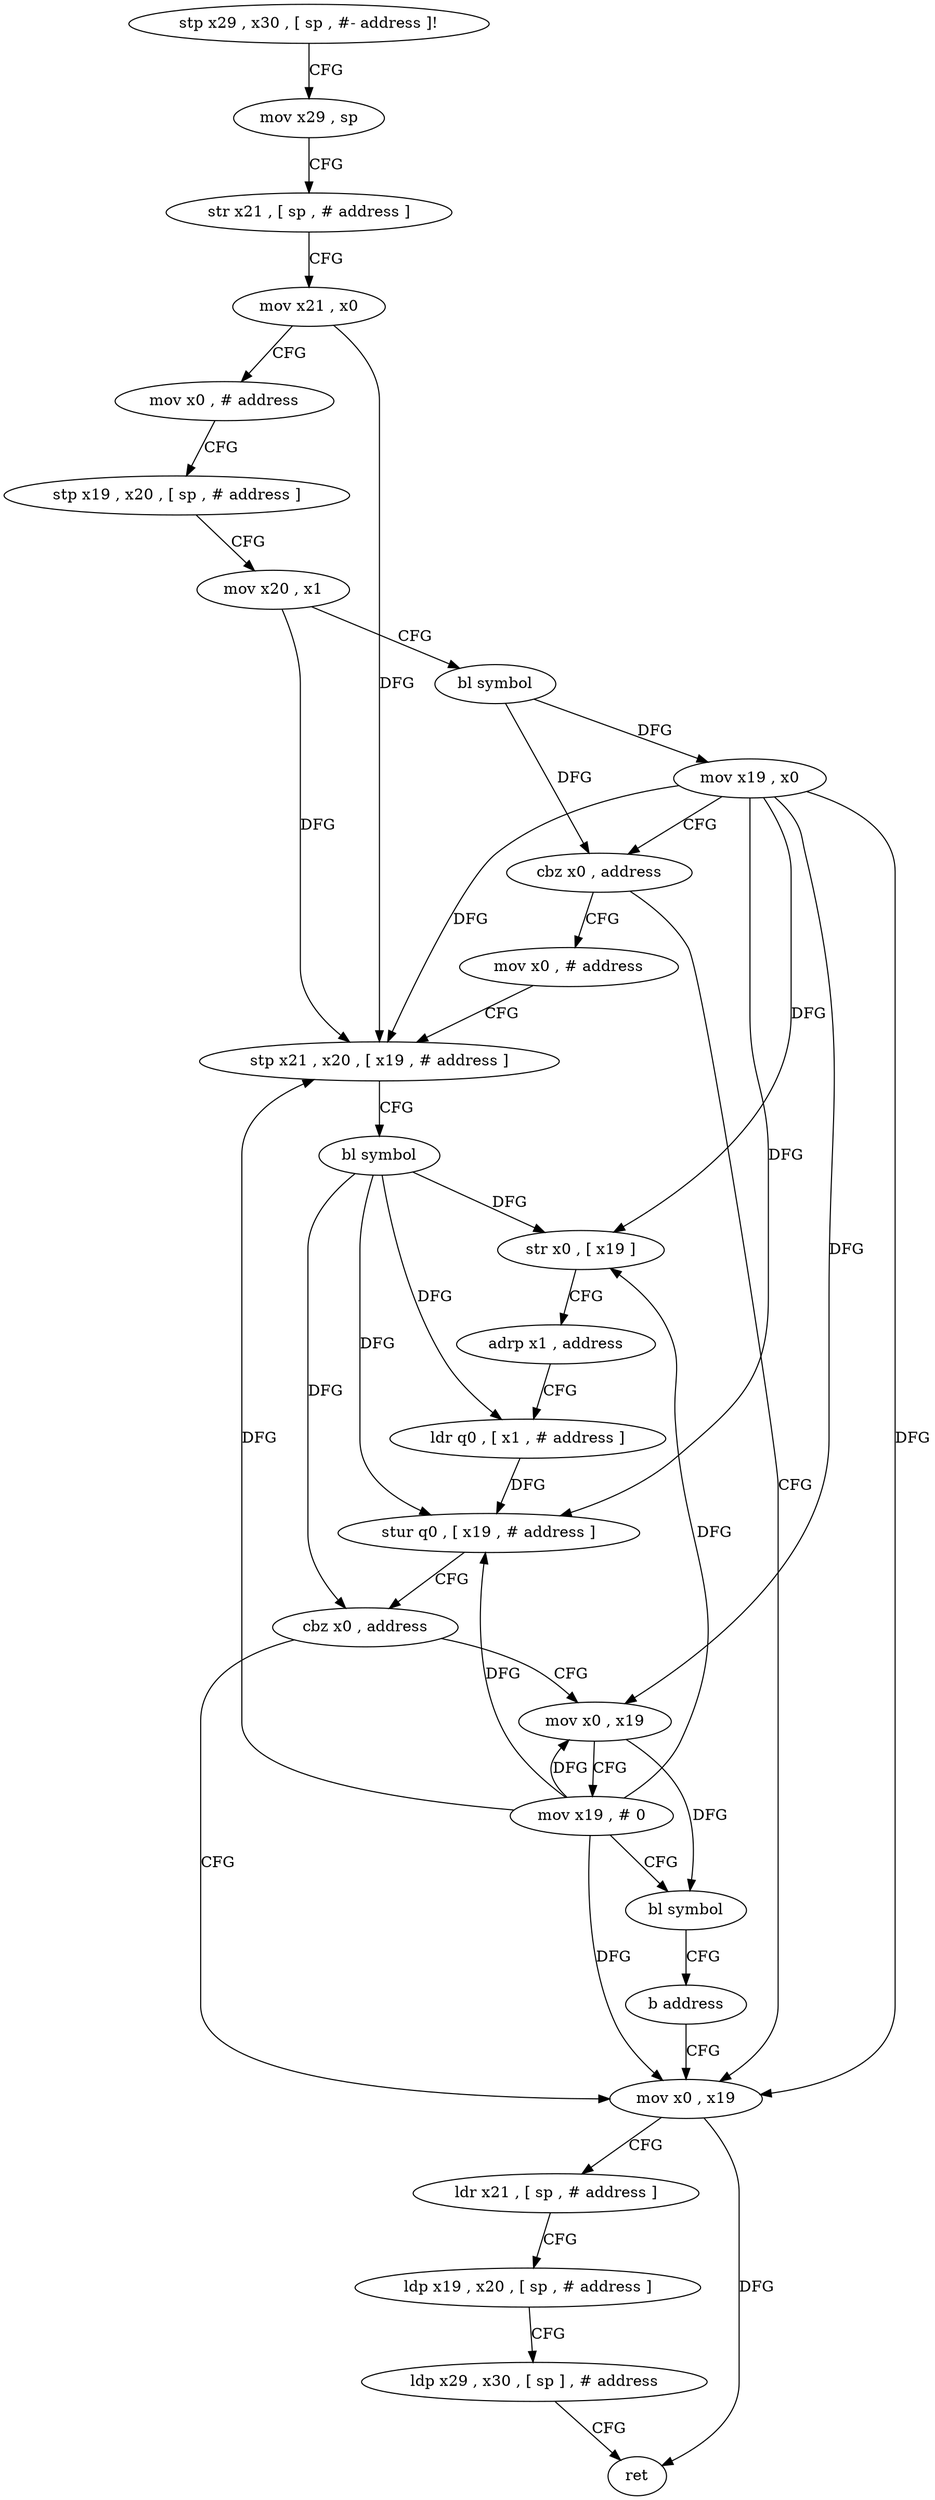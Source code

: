 digraph "func" {
"154112" [label = "stp x29 , x30 , [ sp , #- address ]!" ]
"154116" [label = "mov x29 , sp" ]
"154120" [label = "str x21 , [ sp , # address ]" ]
"154124" [label = "mov x21 , x0" ]
"154128" [label = "mov x0 , # address" ]
"154132" [label = "stp x19 , x20 , [ sp , # address ]" ]
"154136" [label = "mov x20 , x1" ]
"154140" [label = "bl symbol" ]
"154144" [label = "mov x19 , x0" ]
"154148" [label = "cbz x0 , address" ]
"154184" [label = "mov x0 , x19" ]
"154152" [label = "mov x0 , # address" ]
"154188" [label = "ldr x21 , [ sp , # address ]" ]
"154192" [label = "ldp x19 , x20 , [ sp , # address ]" ]
"154196" [label = "ldp x29 , x30 , [ sp ] , # address" ]
"154200" [label = "ret" ]
"154156" [label = "stp x21 , x20 , [ x19 , # address ]" ]
"154160" [label = "bl symbol" ]
"154164" [label = "str x0 , [ x19 ]" ]
"154168" [label = "adrp x1 , address" ]
"154172" [label = "ldr q0 , [ x1 , # address ]" ]
"154176" [label = "stur q0 , [ x19 , # address ]" ]
"154180" [label = "cbz x0 , address" ]
"154204" [label = "mov x0 , x19" ]
"154208" [label = "mov x19 , # 0" ]
"154212" [label = "bl symbol" ]
"154216" [label = "b address" ]
"154112" -> "154116" [ label = "CFG" ]
"154116" -> "154120" [ label = "CFG" ]
"154120" -> "154124" [ label = "CFG" ]
"154124" -> "154128" [ label = "CFG" ]
"154124" -> "154156" [ label = "DFG" ]
"154128" -> "154132" [ label = "CFG" ]
"154132" -> "154136" [ label = "CFG" ]
"154136" -> "154140" [ label = "CFG" ]
"154136" -> "154156" [ label = "DFG" ]
"154140" -> "154144" [ label = "DFG" ]
"154140" -> "154148" [ label = "DFG" ]
"154144" -> "154148" [ label = "CFG" ]
"154144" -> "154184" [ label = "DFG" ]
"154144" -> "154156" [ label = "DFG" ]
"154144" -> "154164" [ label = "DFG" ]
"154144" -> "154176" [ label = "DFG" ]
"154144" -> "154204" [ label = "DFG" ]
"154148" -> "154184" [ label = "CFG" ]
"154148" -> "154152" [ label = "CFG" ]
"154184" -> "154188" [ label = "CFG" ]
"154184" -> "154200" [ label = "DFG" ]
"154152" -> "154156" [ label = "CFG" ]
"154188" -> "154192" [ label = "CFG" ]
"154192" -> "154196" [ label = "CFG" ]
"154196" -> "154200" [ label = "CFG" ]
"154156" -> "154160" [ label = "CFG" ]
"154160" -> "154164" [ label = "DFG" ]
"154160" -> "154180" [ label = "DFG" ]
"154160" -> "154172" [ label = "DFG" ]
"154160" -> "154176" [ label = "DFG" ]
"154164" -> "154168" [ label = "CFG" ]
"154168" -> "154172" [ label = "CFG" ]
"154172" -> "154176" [ label = "DFG" ]
"154176" -> "154180" [ label = "CFG" ]
"154180" -> "154204" [ label = "CFG" ]
"154180" -> "154184" [ label = "CFG" ]
"154204" -> "154208" [ label = "CFG" ]
"154204" -> "154212" [ label = "DFG" ]
"154208" -> "154212" [ label = "CFG" ]
"154208" -> "154184" [ label = "DFG" ]
"154208" -> "154204" [ label = "DFG" ]
"154208" -> "154156" [ label = "DFG" ]
"154208" -> "154164" [ label = "DFG" ]
"154208" -> "154176" [ label = "DFG" ]
"154212" -> "154216" [ label = "CFG" ]
"154216" -> "154184" [ label = "CFG" ]
}
